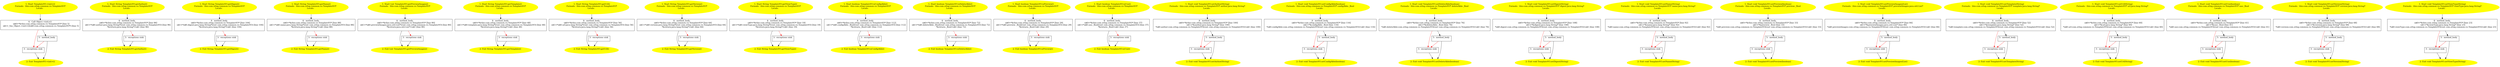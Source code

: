 /* @generated */
digraph cfg {
"com.zrlog.common.vo.TemplateVO.<init>().3a259d8df8ed66120a56e7217515ab5d_1" [label="1: Start TemplateVO.<init>()\nFormals:  this:com.zrlog.common.vo.TemplateVO*\nLocals:  \n  " color=yellow style=filled]
	

	 "com.zrlog.common.vo.TemplateVO.<init>().3a259d8df8ed66120a56e7217515ab5d_1" -> "com.zrlog.common.vo.TemplateVO.<init>().3a259d8df8ed66120a56e7217515ab5d_4" ;
"com.zrlog.common.vo.TemplateVO.<init>().3a259d8df8ed66120a56e7217515ab5d_2" [label="2: Exit TemplateVO.<init>() \n  " color=yellow style=filled]
	

"com.zrlog.common.vo.TemplateVO.<init>().3a259d8df8ed66120a56e7217515ab5d_3" [label="3:  exceptions sink \n  " shape="box"]
	

	 "com.zrlog.common.vo.TemplateVO.<init>().3a259d8df8ed66120a56e7217515ab5d_3" -> "com.zrlog.common.vo.TemplateVO.<init>().3a259d8df8ed66120a56e7217515ab5d_2" ;
"com.zrlog.common.vo.TemplateVO.<init>().3a259d8df8ed66120a56e7217515ab5d_4" [label="4:  Call Object.<init>() \n   n$0=*&this:com.zrlog.common.vo.TemplateVO* [line 5]\n  n$1=_fun_Object.<init>()(n$0:com.zrlog.common.vo.TemplateVO*) [line 5]\n " shape="box"]
	

	 "com.zrlog.common.vo.TemplateVO.<init>().3a259d8df8ed66120a56e7217515ab5d_4" -> "com.zrlog.common.vo.TemplateVO.<init>().3a259d8df8ed66120a56e7217515ab5d_5" ;
	 "com.zrlog.common.vo.TemplateVO.<init>().3a259d8df8ed66120a56e7217515ab5d_4" -> "com.zrlog.common.vo.TemplateVO.<init>().3a259d8df8ed66120a56e7217515ab5d_3" [color="red" ];
"com.zrlog.common.vo.TemplateVO.<init>().3a259d8df8ed66120a56e7217515ab5d_5" [label="5:  method_body \n  " shape="box"]
	

	 "com.zrlog.common.vo.TemplateVO.<init>().3a259d8df8ed66120a56e7217515ab5d_5" -> "com.zrlog.common.vo.TemplateVO.<init>().3a259d8df8ed66120a56e7217515ab5d_2" ;
	 "com.zrlog.common.vo.TemplateVO.<init>().3a259d8df8ed66120a56e7217515ab5d_5" -> "com.zrlog.common.vo.TemplateVO.<init>().3a259d8df8ed66120a56e7217515ab5d_3" [color="red" ];
"com.zrlog.common.vo.TemplateVO.getAuthor():java.lang.String.284ac2e93d14daba059a94240b2750c7_1" [label="1: Start String TemplateVO.getAuthor()\nFormals:  this:com.zrlog.common.vo.TemplateVO*\nLocals:  \n  " color=yellow style=filled]
	

	 "com.zrlog.common.vo.TemplateVO.getAuthor():java.lang.String.284ac2e93d14daba059a94240b2750c7_1" -> "com.zrlog.common.vo.TemplateVO.getAuthor():java.lang.String.284ac2e93d14daba059a94240b2750c7_4" ;
"com.zrlog.common.vo.TemplateVO.getAuthor():java.lang.String.284ac2e93d14daba059a94240b2750c7_2" [label="2: Exit String TemplateVO.getAuthor() \n  " color=yellow style=filled]
	

"com.zrlog.common.vo.TemplateVO.getAuthor():java.lang.String.284ac2e93d14daba059a94240b2750c7_3" [label="3:  exceptions sink \n  " shape="box"]
	

	 "com.zrlog.common.vo.TemplateVO.getAuthor():java.lang.String.284ac2e93d14daba059a94240b2750c7_3" -> "com.zrlog.common.vo.TemplateVO.getAuthor():java.lang.String.284ac2e93d14daba059a94240b2750c7_2" ;
"com.zrlog.common.vo.TemplateVO.getAuthor():java.lang.String.284ac2e93d14daba059a94240b2750c7_4" [label="4:  method_body \n   n$0=*&this:com.zrlog.common.vo.TemplateVO* [line 96]\n  n$1=*n$0.author:java.lang.String*(root com.zrlog.common.vo.TemplateVO) [line 96]\n  *&return:java.lang.String*=n$1 [line 96]\n " shape="box"]
	

	 "com.zrlog.common.vo.TemplateVO.getAuthor():java.lang.String.284ac2e93d14daba059a94240b2750c7_4" -> "com.zrlog.common.vo.TemplateVO.getAuthor():java.lang.String.284ac2e93d14daba059a94240b2750c7_2" ;
	 "com.zrlog.common.vo.TemplateVO.getAuthor():java.lang.String.284ac2e93d14daba059a94240b2750c7_4" -> "com.zrlog.common.vo.TemplateVO.getAuthor():java.lang.String.284ac2e93d14daba059a94240b2750c7_3" [color="red" ];
"com.zrlog.common.vo.TemplateVO.getDigest():java.lang.String.28df54e7f22c0b0d29af834fad982baf_1" [label="1: Start String TemplateVO.getDigest()\nFormals:  this:com.zrlog.common.vo.TemplateVO*\nLocals:  \n  " color=yellow style=filled]
	

	 "com.zrlog.common.vo.TemplateVO.getDigest():java.lang.String.28df54e7f22c0b0d29af834fad982baf_1" -> "com.zrlog.common.vo.TemplateVO.getDigest():java.lang.String.28df54e7f22c0b0d29af834fad982baf_4" ;
"com.zrlog.common.vo.TemplateVO.getDigest():java.lang.String.28df54e7f22c0b0d29af834fad982baf_2" [label="2: Exit String TemplateVO.getDigest() \n  " color=yellow style=filled]
	

"com.zrlog.common.vo.TemplateVO.getDigest():java.lang.String.28df54e7f22c0b0d29af834fad982baf_3" [label="3:  exceptions sink \n  " shape="box"]
	

	 "com.zrlog.common.vo.TemplateVO.getDigest():java.lang.String.28df54e7f22c0b0d29af834fad982baf_3" -> "com.zrlog.common.vo.TemplateVO.getDigest():java.lang.String.28df54e7f22c0b0d29af834fad982baf_2" ;
"com.zrlog.common.vo.TemplateVO.getDigest():java.lang.String.28df54e7f22c0b0d29af834fad982baf_4" [label="4:  method_body \n   n$0=*&this:com.zrlog.common.vo.TemplateVO* [line 104]\n  n$1=*n$0.digest:java.lang.String*(root com.zrlog.common.vo.TemplateVO) [line 104]\n  *&return:java.lang.String*=n$1 [line 104]\n " shape="box"]
	

	 "com.zrlog.common.vo.TemplateVO.getDigest():java.lang.String.28df54e7f22c0b0d29af834fad982baf_4" -> "com.zrlog.common.vo.TemplateVO.getDigest():java.lang.String.28df54e7f22c0b0d29af834fad982baf_2" ;
	 "com.zrlog.common.vo.TemplateVO.getDigest():java.lang.String.28df54e7f22c0b0d29af834fad982baf_4" -> "com.zrlog.common.vo.TemplateVO.getDigest():java.lang.String.28df54e7f22c0b0d29af834fad982baf_3" [color="red" ];
"com.zrlog.common.vo.TemplateVO.getName():java.lang.String.36a3f61635bb5705dab1af78afa155ba_1" [label="1: Start String TemplateVO.getName()\nFormals:  this:com.zrlog.common.vo.TemplateVO*\nLocals:  \n  " color=yellow style=filled]
	

	 "com.zrlog.common.vo.TemplateVO.getName():java.lang.String.36a3f61635bb5705dab1af78afa155ba_1" -> "com.zrlog.common.vo.TemplateVO.getName():java.lang.String.36a3f61635bb5705dab1af78afa155ba_4" ;
"com.zrlog.common.vo.TemplateVO.getName():java.lang.String.36a3f61635bb5705dab1af78afa155ba_2" [label="2: Exit String TemplateVO.getName() \n  " color=yellow style=filled]
	

"com.zrlog.common.vo.TemplateVO.getName():java.lang.String.36a3f61635bb5705dab1af78afa155ba_3" [label="3:  exceptions sink \n  " shape="box"]
	

	 "com.zrlog.common.vo.TemplateVO.getName():java.lang.String.36a3f61635bb5705dab1af78afa155ba_3" -> "com.zrlog.common.vo.TemplateVO.getName():java.lang.String.36a3f61635bb5705dab1af78afa155ba_2" ;
"com.zrlog.common.vo.TemplateVO.getName():java.lang.String.36a3f61635bb5705dab1af78afa155ba_4" [label="4:  method_body \n   n$0=*&this:com.zrlog.common.vo.TemplateVO* [line 88]\n  n$1=*n$0.name:java.lang.String*(root com.zrlog.common.vo.TemplateVO) [line 88]\n  *&return:java.lang.String*=n$1 [line 88]\n " shape="box"]
	

	 "com.zrlog.common.vo.TemplateVO.getName():java.lang.String.36a3f61635bb5705dab1af78afa155ba_4" -> "com.zrlog.common.vo.TemplateVO.getName():java.lang.String.36a3f61635bb5705dab1af78afa155ba_2" ;
	 "com.zrlog.common.vo.TemplateVO.getName():java.lang.String.36a3f61635bb5705dab1af78afa155ba_4" -> "com.zrlog.common.vo.TemplateVO.getName():java.lang.String.36a3f61635bb5705dab1af78afa155ba_3" [color="red" ];
"com.zrlog.common.vo.TemplateVO.getPreviewImages():java.util.List.f0194d79494c6e27aa56f4ebb6235213_1" [label="1: Start List TemplateVO.getPreviewImages()\nFormals:  this:com.zrlog.common.vo.TemplateVO*\nLocals:  \n  " color=yellow style=filled]
	

	 "com.zrlog.common.vo.TemplateVO.getPreviewImages():java.util.List.f0194d79494c6e27aa56f4ebb6235213_1" -> "com.zrlog.common.vo.TemplateVO.getPreviewImages():java.util.List.f0194d79494c6e27aa56f4ebb6235213_4" ;
"com.zrlog.common.vo.TemplateVO.getPreviewImages():java.util.List.f0194d79494c6e27aa56f4ebb6235213_2" [label="2: Exit List TemplateVO.getPreviewImages() \n  " color=yellow style=filled]
	

"com.zrlog.common.vo.TemplateVO.getPreviewImages():java.util.List.f0194d79494c6e27aa56f4ebb6235213_3" [label="3:  exceptions sink \n  " shape="box"]
	

	 "com.zrlog.common.vo.TemplateVO.getPreviewImages():java.util.List.f0194d79494c6e27aa56f4ebb6235213_3" -> "com.zrlog.common.vo.TemplateVO.getPreviewImages():java.util.List.f0194d79494c6e27aa56f4ebb6235213_2" ;
"com.zrlog.common.vo.TemplateVO.getPreviewImages():java.util.List.f0194d79494c6e27aa56f4ebb6235213_4" [label="4:  method_body \n   n$0=*&this:com.zrlog.common.vo.TemplateVO* [line 80]\n  n$1=*n$0.previewImages:java.util.List*(root com.zrlog.common.vo.TemplateVO) [line 80]\n  *&return:java.util.List*=n$1 [line 80]\n " shape="box"]
	

	 "com.zrlog.common.vo.TemplateVO.getPreviewImages():java.util.List.f0194d79494c6e27aa56f4ebb6235213_4" -> "com.zrlog.common.vo.TemplateVO.getPreviewImages():java.util.List.f0194d79494c6e27aa56f4ebb6235213_2" ;
	 "com.zrlog.common.vo.TemplateVO.getPreviewImages():java.util.List.f0194d79494c6e27aa56f4ebb6235213_4" -> "com.zrlog.common.vo.TemplateVO.getPreviewImages():java.util.List.f0194d79494c6e27aa56f4ebb6235213_3" [color="red" ];
"com.zrlog.common.vo.TemplateVO.getTemplate():java.lang.String.5f97819a8fc869848b0472c9c8f414c7_1" [label="1: Start String TemplateVO.getTemplate()\nFormals:  this:com.zrlog.common.vo.TemplateVO*\nLocals:  \n  " color=yellow style=filled]
	

	 "com.zrlog.common.vo.TemplateVO.getTemplate():java.lang.String.5f97819a8fc869848b0472c9c8f414c7_1" -> "com.zrlog.common.vo.TemplateVO.getTemplate():java.lang.String.5f97819a8fc869848b0472c9c8f414c7_4" ;
"com.zrlog.common.vo.TemplateVO.getTemplate():java.lang.String.5f97819a8fc869848b0472c9c8f414c7_2" [label="2: Exit String TemplateVO.getTemplate() \n  " color=yellow style=filled]
	

"com.zrlog.common.vo.TemplateVO.getTemplate():java.lang.String.5f97819a8fc869848b0472c9c8f414c7_3" [label="3:  exceptions sink \n  " shape="box"]
	

	 "com.zrlog.common.vo.TemplateVO.getTemplate():java.lang.String.5f97819a8fc869848b0472c9c8f414c7_3" -> "com.zrlog.common.vo.TemplateVO.getTemplate():java.lang.String.5f97819a8fc869848b0472c9c8f414c7_2" ;
"com.zrlog.common.vo.TemplateVO.getTemplate():java.lang.String.5f97819a8fc869848b0472c9c8f414c7_4" [label="4:  method_body \n   n$0=*&this:com.zrlog.common.vo.TemplateVO* [line 48]\n  n$1=*n$0.template:java.lang.String*(root com.zrlog.common.vo.TemplateVO) [line 48]\n  *&return:java.lang.String*=n$1 [line 48]\n " shape="box"]
	

	 "com.zrlog.common.vo.TemplateVO.getTemplate():java.lang.String.5f97819a8fc869848b0472c9c8f414c7_4" -> "com.zrlog.common.vo.TemplateVO.getTemplate():java.lang.String.5f97819a8fc869848b0472c9c8f414c7_2" ;
	 "com.zrlog.common.vo.TemplateVO.getTemplate():java.lang.String.5f97819a8fc869848b0472c9c8f414c7_4" -> "com.zrlog.common.vo.TemplateVO.getTemplate():java.lang.String.5f97819a8fc869848b0472c9c8f414c7_3" [color="red" ];
"com.zrlog.common.vo.TemplateVO.getUrl():java.lang.String.b069111ed5c14a835ef7084563a2be29_1" [label="1: Start String TemplateVO.getUrl()\nFormals:  this:com.zrlog.common.vo.TemplateVO*\nLocals:  \n  " color=yellow style=filled]
	

	 "com.zrlog.common.vo.TemplateVO.getUrl():java.lang.String.b069111ed5c14a835ef7084563a2be29_1" -> "com.zrlog.common.vo.TemplateVO.getUrl():java.lang.String.b069111ed5c14a835ef7084563a2be29_4" ;
"com.zrlog.common.vo.TemplateVO.getUrl():java.lang.String.b069111ed5c14a835ef7084563a2be29_2" [label="2: Exit String TemplateVO.getUrl() \n  " color=yellow style=filled]
	

"com.zrlog.common.vo.TemplateVO.getUrl():java.lang.String.b069111ed5c14a835ef7084563a2be29_3" [label="3:  exceptions sink \n  " shape="box"]
	

	 "com.zrlog.common.vo.TemplateVO.getUrl():java.lang.String.b069111ed5c14a835ef7084563a2be29_3" -> "com.zrlog.common.vo.TemplateVO.getUrl():java.lang.String.b069111ed5c14a835ef7084563a2be29_2" ;
"com.zrlog.common.vo.TemplateVO.getUrl():java.lang.String.b069111ed5c14a835ef7084563a2be29_4" [label="4:  method_body \n   n$0=*&this:com.zrlog.common.vo.TemplateVO* [line 56]\n  n$1=*n$0.url:java.lang.String*(root com.zrlog.common.vo.TemplateVO) [line 56]\n  *&return:java.lang.String*=n$1 [line 56]\n " shape="box"]
	

	 "com.zrlog.common.vo.TemplateVO.getUrl():java.lang.String.b069111ed5c14a835ef7084563a2be29_4" -> "com.zrlog.common.vo.TemplateVO.getUrl():java.lang.String.b069111ed5c14a835ef7084563a2be29_2" ;
	 "com.zrlog.common.vo.TemplateVO.getUrl():java.lang.String.b069111ed5c14a835ef7084563a2be29_4" -> "com.zrlog.common.vo.TemplateVO.getUrl():java.lang.String.b069111ed5c14a835ef7084563a2be29_3" [color="red" ];
"com.zrlog.common.vo.TemplateVO.getVersion():java.lang.String.88858aefc321a2ff56dfe006586cd236_1" [label="1: Start String TemplateVO.getVersion()\nFormals:  this:com.zrlog.common.vo.TemplateVO*\nLocals:  \n  " color=yellow style=filled]
	

	 "com.zrlog.common.vo.TemplateVO.getVersion():java.lang.String.88858aefc321a2ff56dfe006586cd236_1" -> "com.zrlog.common.vo.TemplateVO.getVersion():java.lang.String.88858aefc321a2ff56dfe006586cd236_4" ;
"com.zrlog.common.vo.TemplateVO.getVersion():java.lang.String.88858aefc321a2ff56dfe006586cd236_2" [label="2: Exit String TemplateVO.getVersion() \n  " color=yellow style=filled]
	

"com.zrlog.common.vo.TemplateVO.getVersion():java.lang.String.88858aefc321a2ff56dfe006586cd236_3" [label="3:  exceptions sink \n  " shape="box"]
	

	 "com.zrlog.common.vo.TemplateVO.getVersion():java.lang.String.88858aefc321a2ff56dfe006586cd236_3" -> "com.zrlog.common.vo.TemplateVO.getVersion():java.lang.String.88858aefc321a2ff56dfe006586cd236_2" ;
"com.zrlog.common.vo.TemplateVO.getVersion():java.lang.String.88858aefc321a2ff56dfe006586cd236_4" [label="4:  method_body \n   n$0=*&this:com.zrlog.common.vo.TemplateVO* [line 64]\n  n$1=*n$0.version:java.lang.String*(root com.zrlog.common.vo.TemplateVO) [line 64]\n  *&return:java.lang.String*=n$1 [line 64]\n " shape="box"]
	

	 "com.zrlog.common.vo.TemplateVO.getVersion():java.lang.String.88858aefc321a2ff56dfe006586cd236_4" -> "com.zrlog.common.vo.TemplateVO.getVersion():java.lang.String.88858aefc321a2ff56dfe006586cd236_2" ;
	 "com.zrlog.common.vo.TemplateVO.getVersion():java.lang.String.88858aefc321a2ff56dfe006586cd236_4" -> "com.zrlog.common.vo.TemplateVO.getVersion():java.lang.String.88858aefc321a2ff56dfe006586cd236_3" [color="red" ];
"com.zrlog.common.vo.TemplateVO.getViewType():java.lang.String.11edeb4ea926f43a53b7edd3bee38dd1_1" [label="1: Start String TemplateVO.getViewType()\nFormals:  this:com.zrlog.common.vo.TemplateVO*\nLocals:  \n  " color=yellow style=filled]
	

	 "com.zrlog.common.vo.TemplateVO.getViewType():java.lang.String.11edeb4ea926f43a53b7edd3bee38dd1_1" -> "com.zrlog.common.vo.TemplateVO.getViewType():java.lang.String.11edeb4ea926f43a53b7edd3bee38dd1_4" ;
"com.zrlog.common.vo.TemplateVO.getViewType():java.lang.String.11edeb4ea926f43a53b7edd3bee38dd1_2" [label="2: Exit String TemplateVO.getViewType() \n  " color=yellow style=filled]
	

"com.zrlog.common.vo.TemplateVO.getViewType():java.lang.String.11edeb4ea926f43a53b7edd3bee38dd1_3" [label="3:  exceptions sink \n  " shape="box"]
	

	 "com.zrlog.common.vo.TemplateVO.getViewType():java.lang.String.11edeb4ea926f43a53b7edd3bee38dd1_3" -> "com.zrlog.common.vo.TemplateVO.getViewType():java.lang.String.11edeb4ea926f43a53b7edd3bee38dd1_2" ;
"com.zrlog.common.vo.TemplateVO.getViewType():java.lang.String.11edeb4ea926f43a53b7edd3bee38dd1_4" [label="4:  method_body \n   n$0=*&this:com.zrlog.common.vo.TemplateVO* [line 19]\n  n$1=*n$0.viewType:java.lang.String*(root com.zrlog.common.vo.TemplateVO) [line 19]\n  *&return:java.lang.String*=n$1 [line 19]\n " shape="box"]
	

	 "com.zrlog.common.vo.TemplateVO.getViewType():java.lang.String.11edeb4ea926f43a53b7edd3bee38dd1_4" -> "com.zrlog.common.vo.TemplateVO.getViewType():java.lang.String.11edeb4ea926f43a53b7edd3bee38dd1_2" ;
	 "com.zrlog.common.vo.TemplateVO.getViewType():java.lang.String.11edeb4ea926f43a53b7edd3bee38dd1_4" -> "com.zrlog.common.vo.TemplateVO.getViewType():java.lang.String.11edeb4ea926f43a53b7edd3bee38dd1_3" [color="red" ];
"com.zrlog.common.vo.TemplateVO.isConfigAble():boolean.0c4d33dbbdee4f51d9f11504dbccc707_1" [label="1: Start boolean TemplateVO.isConfigAble()\nFormals:  this:com.zrlog.common.vo.TemplateVO*\nLocals:  \n  " color=yellow style=filled]
	

	 "com.zrlog.common.vo.TemplateVO.isConfigAble():boolean.0c4d33dbbdee4f51d9f11504dbccc707_1" -> "com.zrlog.common.vo.TemplateVO.isConfigAble():boolean.0c4d33dbbdee4f51d9f11504dbccc707_4" ;
"com.zrlog.common.vo.TemplateVO.isConfigAble():boolean.0c4d33dbbdee4f51d9f11504dbccc707_2" [label="2: Exit boolean TemplateVO.isConfigAble() \n  " color=yellow style=filled]
	

"com.zrlog.common.vo.TemplateVO.isConfigAble():boolean.0c4d33dbbdee4f51d9f11504dbccc707_3" [label="3:  exceptions sink \n  " shape="box"]
	

	 "com.zrlog.common.vo.TemplateVO.isConfigAble():boolean.0c4d33dbbdee4f51d9f11504dbccc707_3" -> "com.zrlog.common.vo.TemplateVO.isConfigAble():boolean.0c4d33dbbdee4f51d9f11504dbccc707_2" ;
"com.zrlog.common.vo.TemplateVO.isConfigAble():boolean.0c4d33dbbdee4f51d9f11504dbccc707_4" [label="4:  method_body \n   n$0=*&this:com.zrlog.common.vo.TemplateVO* [line 112]\n  n$1=*n$0.configAble:_Bool(root com.zrlog.common.vo.TemplateVO) [line 112]\n  *&return:_Bool=n$1 [line 112]\n " shape="box"]
	

	 "com.zrlog.common.vo.TemplateVO.isConfigAble():boolean.0c4d33dbbdee4f51d9f11504dbccc707_4" -> "com.zrlog.common.vo.TemplateVO.isConfigAble():boolean.0c4d33dbbdee4f51d9f11504dbccc707_2" ;
	 "com.zrlog.common.vo.TemplateVO.isConfigAble():boolean.0c4d33dbbdee4f51d9f11504dbccc707_4" -> "com.zrlog.common.vo.TemplateVO.isConfigAble():boolean.0c4d33dbbdee4f51d9f11504dbccc707_3" [color="red" ];
"com.zrlog.common.vo.TemplateVO.isDeleteAble():boolean.af7d5e37f24b384780c06c14c55c76b4_1" [label="1: Start boolean TemplateVO.isDeleteAble()\nFormals:  this:com.zrlog.common.vo.TemplateVO*\nLocals:  \n  " color=yellow style=filled]
	

	 "com.zrlog.common.vo.TemplateVO.isDeleteAble():boolean.af7d5e37f24b384780c06c14c55c76b4_1" -> "com.zrlog.common.vo.TemplateVO.isDeleteAble():boolean.af7d5e37f24b384780c06c14c55c76b4_4" ;
"com.zrlog.common.vo.TemplateVO.isDeleteAble():boolean.af7d5e37f24b384780c06c14c55c76b4_2" [label="2: Exit boolean TemplateVO.isDeleteAble() \n  " color=yellow style=filled]
	

"com.zrlog.common.vo.TemplateVO.isDeleteAble():boolean.af7d5e37f24b384780c06c14c55c76b4_3" [label="3:  exceptions sink \n  " shape="box"]
	

	 "com.zrlog.common.vo.TemplateVO.isDeleteAble():boolean.af7d5e37f24b384780c06c14c55c76b4_3" -> "com.zrlog.common.vo.TemplateVO.isDeleteAble():boolean.af7d5e37f24b384780c06c14c55c76b4_2" ;
"com.zrlog.common.vo.TemplateVO.isDeleteAble():boolean.af7d5e37f24b384780c06c14c55c76b4_4" [label="4:  method_body \n   n$0=*&this:com.zrlog.common.vo.TemplateVO* [line 72]\n  n$1=*n$0.deleteAble:_Bool(root com.zrlog.common.vo.TemplateVO) [line 72]\n  *&return:_Bool=n$1 [line 72]\n " shape="box"]
	

	 "com.zrlog.common.vo.TemplateVO.isDeleteAble():boolean.af7d5e37f24b384780c06c14c55c76b4_4" -> "com.zrlog.common.vo.TemplateVO.isDeleteAble():boolean.af7d5e37f24b384780c06c14c55c76b4_2" ;
	 "com.zrlog.common.vo.TemplateVO.isDeleteAble():boolean.af7d5e37f24b384780c06c14c55c76b4_4" -> "com.zrlog.common.vo.TemplateVO.isDeleteAble():boolean.af7d5e37f24b384780c06c14c55c76b4_3" [color="red" ];
"com.zrlog.common.vo.TemplateVO.isPreview():boolean.a3f1e7de34873d5f817d03dcd9c9ad42_1" [label="1: Start boolean TemplateVO.isPreview()\nFormals:  this:com.zrlog.common.vo.TemplateVO*\nLocals:  \n  " color=yellow style=filled]
	

	 "com.zrlog.common.vo.TemplateVO.isPreview():boolean.a3f1e7de34873d5f817d03dcd9c9ad42_1" -> "com.zrlog.common.vo.TemplateVO.isPreview():boolean.a3f1e7de34873d5f817d03dcd9c9ad42_4" ;
"com.zrlog.common.vo.TemplateVO.isPreview():boolean.a3f1e7de34873d5f817d03dcd9c9ad42_2" [label="2: Exit boolean TemplateVO.isPreview() \n  " color=yellow style=filled]
	

"com.zrlog.common.vo.TemplateVO.isPreview():boolean.a3f1e7de34873d5f817d03dcd9c9ad42_3" [label="3:  exceptions sink \n  " shape="box"]
	

	 "com.zrlog.common.vo.TemplateVO.isPreview():boolean.a3f1e7de34873d5f817d03dcd9c9ad42_3" -> "com.zrlog.common.vo.TemplateVO.isPreview():boolean.a3f1e7de34873d5f817d03dcd9c9ad42_2" ;
"com.zrlog.common.vo.TemplateVO.isPreview():boolean.a3f1e7de34873d5f817d03dcd9c9ad42_4" [label="4:  method_body \n   n$0=*&this:com.zrlog.common.vo.TemplateVO* [line 29]\n  n$1=*n$0.preview:_Bool(root com.zrlog.common.vo.TemplateVO) [line 29]\n  *&return:_Bool=n$1 [line 29]\n " shape="box"]
	

	 "com.zrlog.common.vo.TemplateVO.isPreview():boolean.a3f1e7de34873d5f817d03dcd9c9ad42_4" -> "com.zrlog.common.vo.TemplateVO.isPreview():boolean.a3f1e7de34873d5f817d03dcd9c9ad42_2" ;
	 "com.zrlog.common.vo.TemplateVO.isPreview():boolean.a3f1e7de34873d5f817d03dcd9c9ad42_4" -> "com.zrlog.common.vo.TemplateVO.isPreview():boolean.a3f1e7de34873d5f817d03dcd9c9ad42_3" [color="red" ];
"com.zrlog.common.vo.TemplateVO.isUse():boolean.4c3d13878e7c67df64500af2f467a6ff_1" [label="1: Start boolean TemplateVO.isUse()\nFormals:  this:com.zrlog.common.vo.TemplateVO*\nLocals:  \n  " color=yellow style=filled]
	

	 "com.zrlog.common.vo.TemplateVO.isUse():boolean.4c3d13878e7c67df64500af2f467a6ff_1" -> "com.zrlog.common.vo.TemplateVO.isUse():boolean.4c3d13878e7c67df64500af2f467a6ff_4" ;
"com.zrlog.common.vo.TemplateVO.isUse():boolean.4c3d13878e7c67df64500af2f467a6ff_2" [label="2: Exit boolean TemplateVO.isUse() \n  " color=yellow style=filled]
	

"com.zrlog.common.vo.TemplateVO.isUse():boolean.4c3d13878e7c67df64500af2f467a6ff_3" [label="3:  exceptions sink \n  " shape="box"]
	

	 "com.zrlog.common.vo.TemplateVO.isUse():boolean.4c3d13878e7c67df64500af2f467a6ff_3" -> "com.zrlog.common.vo.TemplateVO.isUse():boolean.4c3d13878e7c67df64500af2f467a6ff_2" ;
"com.zrlog.common.vo.TemplateVO.isUse():boolean.4c3d13878e7c67df64500af2f467a6ff_4" [label="4:  method_body \n   n$0=*&this:com.zrlog.common.vo.TemplateVO* [line 37]\n  n$1=*n$0.use:_Bool(root com.zrlog.common.vo.TemplateVO) [line 37]\n  *&return:_Bool=n$1 [line 37]\n " shape="box"]
	

	 "com.zrlog.common.vo.TemplateVO.isUse():boolean.4c3d13878e7c67df64500af2f467a6ff_4" -> "com.zrlog.common.vo.TemplateVO.isUse():boolean.4c3d13878e7c67df64500af2f467a6ff_2" ;
	 "com.zrlog.common.vo.TemplateVO.isUse():boolean.4c3d13878e7c67df64500af2f467a6ff_4" -> "com.zrlog.common.vo.TemplateVO.isUse():boolean.4c3d13878e7c67df64500af2f467a6ff_3" [color="red" ];
"com.zrlog.common.vo.TemplateVO.setAuthor(java.lang.String):void.f5e8b85a0a57098ce31b8280637bb3d7_1" [label="1: Start void TemplateVO.setAuthor(String)\nFormals:  this:com.zrlog.common.vo.TemplateVO* author:java.lang.String*\nLocals:  \n  " color=yellow style=filled]
	

	 "com.zrlog.common.vo.TemplateVO.setAuthor(java.lang.String):void.f5e8b85a0a57098ce31b8280637bb3d7_1" -> "com.zrlog.common.vo.TemplateVO.setAuthor(java.lang.String):void.f5e8b85a0a57098ce31b8280637bb3d7_4" ;
"com.zrlog.common.vo.TemplateVO.setAuthor(java.lang.String):void.f5e8b85a0a57098ce31b8280637bb3d7_2" [label="2: Exit void TemplateVO.setAuthor(String) \n  " color=yellow style=filled]
	

"com.zrlog.common.vo.TemplateVO.setAuthor(java.lang.String):void.f5e8b85a0a57098ce31b8280637bb3d7_3" [label="3:  exceptions sink \n  " shape="box"]
	

	 "com.zrlog.common.vo.TemplateVO.setAuthor(java.lang.String):void.f5e8b85a0a57098ce31b8280637bb3d7_3" -> "com.zrlog.common.vo.TemplateVO.setAuthor(java.lang.String):void.f5e8b85a0a57098ce31b8280637bb3d7_2" ;
"com.zrlog.common.vo.TemplateVO.setAuthor(java.lang.String):void.f5e8b85a0a57098ce31b8280637bb3d7_4" [label="4:  method_body \n   n$0=*&this:com.zrlog.common.vo.TemplateVO* [line 100]\n  n$1=*&author:java.lang.String* [line 100]\n  *n$0.author:com.zrlog.common.vo.TemplateVO(root com.zrlog.common.vo.TemplateVO)=n$1 [line 100]\n " shape="box"]
	

	 "com.zrlog.common.vo.TemplateVO.setAuthor(java.lang.String):void.f5e8b85a0a57098ce31b8280637bb3d7_4" -> "com.zrlog.common.vo.TemplateVO.setAuthor(java.lang.String):void.f5e8b85a0a57098ce31b8280637bb3d7_5" ;
	 "com.zrlog.common.vo.TemplateVO.setAuthor(java.lang.String):void.f5e8b85a0a57098ce31b8280637bb3d7_4" -> "com.zrlog.common.vo.TemplateVO.setAuthor(java.lang.String):void.f5e8b85a0a57098ce31b8280637bb3d7_3" [color="red" ];
"com.zrlog.common.vo.TemplateVO.setAuthor(java.lang.String):void.f5e8b85a0a57098ce31b8280637bb3d7_5" [label="5:  method_body \n  " shape="box"]
	

	 "com.zrlog.common.vo.TemplateVO.setAuthor(java.lang.String):void.f5e8b85a0a57098ce31b8280637bb3d7_5" -> "com.zrlog.common.vo.TemplateVO.setAuthor(java.lang.String):void.f5e8b85a0a57098ce31b8280637bb3d7_2" ;
	 "com.zrlog.common.vo.TemplateVO.setAuthor(java.lang.String):void.f5e8b85a0a57098ce31b8280637bb3d7_5" -> "com.zrlog.common.vo.TemplateVO.setAuthor(java.lang.String):void.f5e8b85a0a57098ce31b8280637bb3d7_3" [color="red" ];
"com.zrlog.common.vo.TemplateVO.setConfigAble(boolean):void.25e8b0d528922f3c9e56a81bc57d8918_1" [label="1: Start void TemplateVO.setConfigAble(boolean)\nFormals:  this:com.zrlog.common.vo.TemplateVO* configAble:_Bool\nLocals:  \n  " color=yellow style=filled]
	

	 "com.zrlog.common.vo.TemplateVO.setConfigAble(boolean):void.25e8b0d528922f3c9e56a81bc57d8918_1" -> "com.zrlog.common.vo.TemplateVO.setConfigAble(boolean):void.25e8b0d528922f3c9e56a81bc57d8918_4" ;
"com.zrlog.common.vo.TemplateVO.setConfigAble(boolean):void.25e8b0d528922f3c9e56a81bc57d8918_2" [label="2: Exit void TemplateVO.setConfigAble(boolean) \n  " color=yellow style=filled]
	

"com.zrlog.common.vo.TemplateVO.setConfigAble(boolean):void.25e8b0d528922f3c9e56a81bc57d8918_3" [label="3:  exceptions sink \n  " shape="box"]
	

	 "com.zrlog.common.vo.TemplateVO.setConfigAble(boolean):void.25e8b0d528922f3c9e56a81bc57d8918_3" -> "com.zrlog.common.vo.TemplateVO.setConfigAble(boolean):void.25e8b0d528922f3c9e56a81bc57d8918_2" ;
"com.zrlog.common.vo.TemplateVO.setConfigAble(boolean):void.25e8b0d528922f3c9e56a81bc57d8918_4" [label="4:  method_body \n   n$0=*&this:com.zrlog.common.vo.TemplateVO* [line 116]\n  n$1=*&configAble:_Bool [line 116]\n  *n$0.configAble:com.zrlog.common.vo.TemplateVO(root com.zrlog.common.vo.TemplateVO)=n$1 [line 116]\n " shape="box"]
	

	 "com.zrlog.common.vo.TemplateVO.setConfigAble(boolean):void.25e8b0d528922f3c9e56a81bc57d8918_4" -> "com.zrlog.common.vo.TemplateVO.setConfigAble(boolean):void.25e8b0d528922f3c9e56a81bc57d8918_5" ;
	 "com.zrlog.common.vo.TemplateVO.setConfigAble(boolean):void.25e8b0d528922f3c9e56a81bc57d8918_4" -> "com.zrlog.common.vo.TemplateVO.setConfigAble(boolean):void.25e8b0d528922f3c9e56a81bc57d8918_3" [color="red" ];
"com.zrlog.common.vo.TemplateVO.setConfigAble(boolean):void.25e8b0d528922f3c9e56a81bc57d8918_5" [label="5:  method_body \n  " shape="box"]
	

	 "com.zrlog.common.vo.TemplateVO.setConfigAble(boolean):void.25e8b0d528922f3c9e56a81bc57d8918_5" -> "com.zrlog.common.vo.TemplateVO.setConfigAble(boolean):void.25e8b0d528922f3c9e56a81bc57d8918_2" ;
	 "com.zrlog.common.vo.TemplateVO.setConfigAble(boolean):void.25e8b0d528922f3c9e56a81bc57d8918_5" -> "com.zrlog.common.vo.TemplateVO.setConfigAble(boolean):void.25e8b0d528922f3c9e56a81bc57d8918_3" [color="red" ];
"com.zrlog.common.vo.TemplateVO.setDeleteAble(boolean):void.873783b667723b336e6b24414fa97c9b_1" [label="1: Start void TemplateVO.setDeleteAble(boolean)\nFormals:  this:com.zrlog.common.vo.TemplateVO* deleteAble:_Bool\nLocals:  \n  " color=yellow style=filled]
	

	 "com.zrlog.common.vo.TemplateVO.setDeleteAble(boolean):void.873783b667723b336e6b24414fa97c9b_1" -> "com.zrlog.common.vo.TemplateVO.setDeleteAble(boolean):void.873783b667723b336e6b24414fa97c9b_4" ;
"com.zrlog.common.vo.TemplateVO.setDeleteAble(boolean):void.873783b667723b336e6b24414fa97c9b_2" [label="2: Exit void TemplateVO.setDeleteAble(boolean) \n  " color=yellow style=filled]
	

"com.zrlog.common.vo.TemplateVO.setDeleteAble(boolean):void.873783b667723b336e6b24414fa97c9b_3" [label="3:  exceptions sink \n  " shape="box"]
	

	 "com.zrlog.common.vo.TemplateVO.setDeleteAble(boolean):void.873783b667723b336e6b24414fa97c9b_3" -> "com.zrlog.common.vo.TemplateVO.setDeleteAble(boolean):void.873783b667723b336e6b24414fa97c9b_2" ;
"com.zrlog.common.vo.TemplateVO.setDeleteAble(boolean):void.873783b667723b336e6b24414fa97c9b_4" [label="4:  method_body \n   n$0=*&this:com.zrlog.common.vo.TemplateVO* [line 76]\n  n$1=*&deleteAble:_Bool [line 76]\n  *n$0.deleteAble:com.zrlog.common.vo.TemplateVO(root com.zrlog.common.vo.TemplateVO)=n$1 [line 76]\n " shape="box"]
	

	 "com.zrlog.common.vo.TemplateVO.setDeleteAble(boolean):void.873783b667723b336e6b24414fa97c9b_4" -> "com.zrlog.common.vo.TemplateVO.setDeleteAble(boolean):void.873783b667723b336e6b24414fa97c9b_5" ;
	 "com.zrlog.common.vo.TemplateVO.setDeleteAble(boolean):void.873783b667723b336e6b24414fa97c9b_4" -> "com.zrlog.common.vo.TemplateVO.setDeleteAble(boolean):void.873783b667723b336e6b24414fa97c9b_3" [color="red" ];
"com.zrlog.common.vo.TemplateVO.setDeleteAble(boolean):void.873783b667723b336e6b24414fa97c9b_5" [label="5:  method_body \n  " shape="box"]
	

	 "com.zrlog.common.vo.TemplateVO.setDeleteAble(boolean):void.873783b667723b336e6b24414fa97c9b_5" -> "com.zrlog.common.vo.TemplateVO.setDeleteAble(boolean):void.873783b667723b336e6b24414fa97c9b_2" ;
	 "com.zrlog.common.vo.TemplateVO.setDeleteAble(boolean):void.873783b667723b336e6b24414fa97c9b_5" -> "com.zrlog.common.vo.TemplateVO.setDeleteAble(boolean):void.873783b667723b336e6b24414fa97c9b_3" [color="red" ];
"com.zrlog.common.vo.TemplateVO.setDigest(java.lang.String):void.52fb776c826b8e2ddd8d018781188552_1" [label="1: Start void TemplateVO.setDigest(String)\nFormals:  this:com.zrlog.common.vo.TemplateVO* digest:java.lang.String*\nLocals:  \n  " color=yellow style=filled]
	

	 "com.zrlog.common.vo.TemplateVO.setDigest(java.lang.String):void.52fb776c826b8e2ddd8d018781188552_1" -> "com.zrlog.common.vo.TemplateVO.setDigest(java.lang.String):void.52fb776c826b8e2ddd8d018781188552_4" ;
"com.zrlog.common.vo.TemplateVO.setDigest(java.lang.String):void.52fb776c826b8e2ddd8d018781188552_2" [label="2: Exit void TemplateVO.setDigest(String) \n  " color=yellow style=filled]
	

"com.zrlog.common.vo.TemplateVO.setDigest(java.lang.String):void.52fb776c826b8e2ddd8d018781188552_3" [label="3:  exceptions sink \n  " shape="box"]
	

	 "com.zrlog.common.vo.TemplateVO.setDigest(java.lang.String):void.52fb776c826b8e2ddd8d018781188552_3" -> "com.zrlog.common.vo.TemplateVO.setDigest(java.lang.String):void.52fb776c826b8e2ddd8d018781188552_2" ;
"com.zrlog.common.vo.TemplateVO.setDigest(java.lang.String):void.52fb776c826b8e2ddd8d018781188552_4" [label="4:  method_body \n   n$0=*&this:com.zrlog.common.vo.TemplateVO* [line 108]\n  n$1=*&digest:java.lang.String* [line 108]\n  *n$0.digest:com.zrlog.common.vo.TemplateVO(root com.zrlog.common.vo.TemplateVO)=n$1 [line 108]\n " shape="box"]
	

	 "com.zrlog.common.vo.TemplateVO.setDigest(java.lang.String):void.52fb776c826b8e2ddd8d018781188552_4" -> "com.zrlog.common.vo.TemplateVO.setDigest(java.lang.String):void.52fb776c826b8e2ddd8d018781188552_5" ;
	 "com.zrlog.common.vo.TemplateVO.setDigest(java.lang.String):void.52fb776c826b8e2ddd8d018781188552_4" -> "com.zrlog.common.vo.TemplateVO.setDigest(java.lang.String):void.52fb776c826b8e2ddd8d018781188552_3" [color="red" ];
"com.zrlog.common.vo.TemplateVO.setDigest(java.lang.String):void.52fb776c826b8e2ddd8d018781188552_5" [label="5:  method_body \n  " shape="box"]
	

	 "com.zrlog.common.vo.TemplateVO.setDigest(java.lang.String):void.52fb776c826b8e2ddd8d018781188552_5" -> "com.zrlog.common.vo.TemplateVO.setDigest(java.lang.String):void.52fb776c826b8e2ddd8d018781188552_2" ;
	 "com.zrlog.common.vo.TemplateVO.setDigest(java.lang.String):void.52fb776c826b8e2ddd8d018781188552_5" -> "com.zrlog.common.vo.TemplateVO.setDigest(java.lang.String):void.52fb776c826b8e2ddd8d018781188552_3" [color="red" ];
"com.zrlog.common.vo.TemplateVO.setName(java.lang.String):void.ecc6d509cddf8cbb37d4db18cc64c983_1" [label="1: Start void TemplateVO.setName(String)\nFormals:  this:com.zrlog.common.vo.TemplateVO* name:java.lang.String*\nLocals:  \n  " color=yellow style=filled]
	

	 "com.zrlog.common.vo.TemplateVO.setName(java.lang.String):void.ecc6d509cddf8cbb37d4db18cc64c983_1" -> "com.zrlog.common.vo.TemplateVO.setName(java.lang.String):void.ecc6d509cddf8cbb37d4db18cc64c983_4" ;
"com.zrlog.common.vo.TemplateVO.setName(java.lang.String):void.ecc6d509cddf8cbb37d4db18cc64c983_2" [label="2: Exit void TemplateVO.setName(String) \n  " color=yellow style=filled]
	

"com.zrlog.common.vo.TemplateVO.setName(java.lang.String):void.ecc6d509cddf8cbb37d4db18cc64c983_3" [label="3:  exceptions sink \n  " shape="box"]
	

	 "com.zrlog.common.vo.TemplateVO.setName(java.lang.String):void.ecc6d509cddf8cbb37d4db18cc64c983_3" -> "com.zrlog.common.vo.TemplateVO.setName(java.lang.String):void.ecc6d509cddf8cbb37d4db18cc64c983_2" ;
"com.zrlog.common.vo.TemplateVO.setName(java.lang.String):void.ecc6d509cddf8cbb37d4db18cc64c983_4" [label="4:  method_body \n   n$0=*&this:com.zrlog.common.vo.TemplateVO* [line 92]\n  n$1=*&name:java.lang.String* [line 92]\n  *n$0.name:com.zrlog.common.vo.TemplateVO(root com.zrlog.common.vo.TemplateVO)=n$1 [line 92]\n " shape="box"]
	

	 "com.zrlog.common.vo.TemplateVO.setName(java.lang.String):void.ecc6d509cddf8cbb37d4db18cc64c983_4" -> "com.zrlog.common.vo.TemplateVO.setName(java.lang.String):void.ecc6d509cddf8cbb37d4db18cc64c983_5" ;
	 "com.zrlog.common.vo.TemplateVO.setName(java.lang.String):void.ecc6d509cddf8cbb37d4db18cc64c983_4" -> "com.zrlog.common.vo.TemplateVO.setName(java.lang.String):void.ecc6d509cddf8cbb37d4db18cc64c983_3" [color="red" ];
"com.zrlog.common.vo.TemplateVO.setName(java.lang.String):void.ecc6d509cddf8cbb37d4db18cc64c983_5" [label="5:  method_body \n  " shape="box"]
	

	 "com.zrlog.common.vo.TemplateVO.setName(java.lang.String):void.ecc6d509cddf8cbb37d4db18cc64c983_5" -> "com.zrlog.common.vo.TemplateVO.setName(java.lang.String):void.ecc6d509cddf8cbb37d4db18cc64c983_2" ;
	 "com.zrlog.common.vo.TemplateVO.setName(java.lang.String):void.ecc6d509cddf8cbb37d4db18cc64c983_5" -> "com.zrlog.common.vo.TemplateVO.setName(java.lang.String):void.ecc6d509cddf8cbb37d4db18cc64c983_3" [color="red" ];
"com.zrlog.common.vo.TemplateVO.setPreview(boolean):void.fcd2c5f8a12582d63f5e04e476275a0c_1" [label="1: Start void TemplateVO.setPreview(boolean)\nFormals:  this:com.zrlog.common.vo.TemplateVO* preview:_Bool\nLocals:  \n  " color=yellow style=filled]
	

	 "com.zrlog.common.vo.TemplateVO.setPreview(boolean):void.fcd2c5f8a12582d63f5e04e476275a0c_1" -> "com.zrlog.common.vo.TemplateVO.setPreview(boolean):void.fcd2c5f8a12582d63f5e04e476275a0c_4" ;
"com.zrlog.common.vo.TemplateVO.setPreview(boolean):void.fcd2c5f8a12582d63f5e04e476275a0c_2" [label="2: Exit void TemplateVO.setPreview(boolean) \n  " color=yellow style=filled]
	

"com.zrlog.common.vo.TemplateVO.setPreview(boolean):void.fcd2c5f8a12582d63f5e04e476275a0c_3" [label="3:  exceptions sink \n  " shape="box"]
	

	 "com.zrlog.common.vo.TemplateVO.setPreview(boolean):void.fcd2c5f8a12582d63f5e04e476275a0c_3" -> "com.zrlog.common.vo.TemplateVO.setPreview(boolean):void.fcd2c5f8a12582d63f5e04e476275a0c_2" ;
"com.zrlog.common.vo.TemplateVO.setPreview(boolean):void.fcd2c5f8a12582d63f5e04e476275a0c_4" [label="4:  method_body \n   n$0=*&this:com.zrlog.common.vo.TemplateVO* [line 33]\n  n$1=*&preview:_Bool [line 33]\n  *n$0.preview:com.zrlog.common.vo.TemplateVO(root com.zrlog.common.vo.TemplateVO)=n$1 [line 33]\n " shape="box"]
	

	 "com.zrlog.common.vo.TemplateVO.setPreview(boolean):void.fcd2c5f8a12582d63f5e04e476275a0c_4" -> "com.zrlog.common.vo.TemplateVO.setPreview(boolean):void.fcd2c5f8a12582d63f5e04e476275a0c_5" ;
	 "com.zrlog.common.vo.TemplateVO.setPreview(boolean):void.fcd2c5f8a12582d63f5e04e476275a0c_4" -> "com.zrlog.common.vo.TemplateVO.setPreview(boolean):void.fcd2c5f8a12582d63f5e04e476275a0c_3" [color="red" ];
"com.zrlog.common.vo.TemplateVO.setPreview(boolean):void.fcd2c5f8a12582d63f5e04e476275a0c_5" [label="5:  method_body \n  " shape="box"]
	

	 "com.zrlog.common.vo.TemplateVO.setPreview(boolean):void.fcd2c5f8a12582d63f5e04e476275a0c_5" -> "com.zrlog.common.vo.TemplateVO.setPreview(boolean):void.fcd2c5f8a12582d63f5e04e476275a0c_2" ;
	 "com.zrlog.common.vo.TemplateVO.setPreview(boolean):void.fcd2c5f8a12582d63f5e04e476275a0c_5" -> "com.zrlog.common.vo.TemplateVO.setPreview(boolean):void.fcd2c5f8a12582d63f5e04e476275a0c_3" [color="red" ];
"com.zrlog.common.vo.TemplateVO.setPreviewImages(java.util.List):void.a87b1bc7815ab9f193b97796fd6745fe_1" [label="1: Start void TemplateVO.setPreviewImages(List)\nFormals:  this:com.zrlog.common.vo.TemplateVO* previewImages:java.util.List*\nLocals:  \n  " color=yellow style=filled]
	

	 "com.zrlog.common.vo.TemplateVO.setPreviewImages(java.util.List):void.a87b1bc7815ab9f193b97796fd6745fe_1" -> "com.zrlog.common.vo.TemplateVO.setPreviewImages(java.util.List):void.a87b1bc7815ab9f193b97796fd6745fe_4" ;
"com.zrlog.common.vo.TemplateVO.setPreviewImages(java.util.List):void.a87b1bc7815ab9f193b97796fd6745fe_2" [label="2: Exit void TemplateVO.setPreviewImages(List) \n  " color=yellow style=filled]
	

"com.zrlog.common.vo.TemplateVO.setPreviewImages(java.util.List):void.a87b1bc7815ab9f193b97796fd6745fe_3" [label="3:  exceptions sink \n  " shape="box"]
	

	 "com.zrlog.common.vo.TemplateVO.setPreviewImages(java.util.List):void.a87b1bc7815ab9f193b97796fd6745fe_3" -> "com.zrlog.common.vo.TemplateVO.setPreviewImages(java.util.List):void.a87b1bc7815ab9f193b97796fd6745fe_2" ;
"com.zrlog.common.vo.TemplateVO.setPreviewImages(java.util.List):void.a87b1bc7815ab9f193b97796fd6745fe_4" [label="4:  method_body \n   n$0=*&this:com.zrlog.common.vo.TemplateVO* [line 84]\n  n$1=*&previewImages:java.util.List* [line 84]\n  *n$0.previewImages:com.zrlog.common.vo.TemplateVO(root com.zrlog.common.vo.TemplateVO)=n$1 [line 84]\n " shape="box"]
	

	 "com.zrlog.common.vo.TemplateVO.setPreviewImages(java.util.List):void.a87b1bc7815ab9f193b97796fd6745fe_4" -> "com.zrlog.common.vo.TemplateVO.setPreviewImages(java.util.List):void.a87b1bc7815ab9f193b97796fd6745fe_5" ;
	 "com.zrlog.common.vo.TemplateVO.setPreviewImages(java.util.List):void.a87b1bc7815ab9f193b97796fd6745fe_4" -> "com.zrlog.common.vo.TemplateVO.setPreviewImages(java.util.List):void.a87b1bc7815ab9f193b97796fd6745fe_3" [color="red" ];
"com.zrlog.common.vo.TemplateVO.setPreviewImages(java.util.List):void.a87b1bc7815ab9f193b97796fd6745fe_5" [label="5:  method_body \n  " shape="box"]
	

	 "com.zrlog.common.vo.TemplateVO.setPreviewImages(java.util.List):void.a87b1bc7815ab9f193b97796fd6745fe_5" -> "com.zrlog.common.vo.TemplateVO.setPreviewImages(java.util.List):void.a87b1bc7815ab9f193b97796fd6745fe_2" ;
	 "com.zrlog.common.vo.TemplateVO.setPreviewImages(java.util.List):void.a87b1bc7815ab9f193b97796fd6745fe_5" -> "com.zrlog.common.vo.TemplateVO.setPreviewImages(java.util.List):void.a87b1bc7815ab9f193b97796fd6745fe_3" [color="red" ];
"com.zrlog.common.vo.TemplateVO.setTemplate(java.lang.String):void.a7c63c13eb4a2e62047749dd4957b195_1" [label="1: Start void TemplateVO.setTemplate(String)\nFormals:  this:com.zrlog.common.vo.TemplateVO* template:java.lang.String*\nLocals:  \n  " color=yellow style=filled]
	

	 "com.zrlog.common.vo.TemplateVO.setTemplate(java.lang.String):void.a7c63c13eb4a2e62047749dd4957b195_1" -> "com.zrlog.common.vo.TemplateVO.setTemplate(java.lang.String):void.a7c63c13eb4a2e62047749dd4957b195_4" ;
"com.zrlog.common.vo.TemplateVO.setTemplate(java.lang.String):void.a7c63c13eb4a2e62047749dd4957b195_2" [label="2: Exit void TemplateVO.setTemplate(String) \n  " color=yellow style=filled]
	

"com.zrlog.common.vo.TemplateVO.setTemplate(java.lang.String):void.a7c63c13eb4a2e62047749dd4957b195_3" [label="3:  exceptions sink \n  " shape="box"]
	

	 "com.zrlog.common.vo.TemplateVO.setTemplate(java.lang.String):void.a7c63c13eb4a2e62047749dd4957b195_3" -> "com.zrlog.common.vo.TemplateVO.setTemplate(java.lang.String):void.a7c63c13eb4a2e62047749dd4957b195_2" ;
"com.zrlog.common.vo.TemplateVO.setTemplate(java.lang.String):void.a7c63c13eb4a2e62047749dd4957b195_4" [label="4:  method_body \n   n$0=*&this:com.zrlog.common.vo.TemplateVO* [line 52]\n  n$1=*&template:java.lang.String* [line 52]\n  *n$0.template:com.zrlog.common.vo.TemplateVO(root com.zrlog.common.vo.TemplateVO)=n$1 [line 52]\n " shape="box"]
	

	 "com.zrlog.common.vo.TemplateVO.setTemplate(java.lang.String):void.a7c63c13eb4a2e62047749dd4957b195_4" -> "com.zrlog.common.vo.TemplateVO.setTemplate(java.lang.String):void.a7c63c13eb4a2e62047749dd4957b195_5" ;
	 "com.zrlog.common.vo.TemplateVO.setTemplate(java.lang.String):void.a7c63c13eb4a2e62047749dd4957b195_4" -> "com.zrlog.common.vo.TemplateVO.setTemplate(java.lang.String):void.a7c63c13eb4a2e62047749dd4957b195_3" [color="red" ];
"com.zrlog.common.vo.TemplateVO.setTemplate(java.lang.String):void.a7c63c13eb4a2e62047749dd4957b195_5" [label="5:  method_body \n  " shape="box"]
	

	 "com.zrlog.common.vo.TemplateVO.setTemplate(java.lang.String):void.a7c63c13eb4a2e62047749dd4957b195_5" -> "com.zrlog.common.vo.TemplateVO.setTemplate(java.lang.String):void.a7c63c13eb4a2e62047749dd4957b195_2" ;
	 "com.zrlog.common.vo.TemplateVO.setTemplate(java.lang.String):void.a7c63c13eb4a2e62047749dd4957b195_5" -> "com.zrlog.common.vo.TemplateVO.setTemplate(java.lang.String):void.a7c63c13eb4a2e62047749dd4957b195_3" [color="red" ];
"com.zrlog.common.vo.TemplateVO.setUrl(java.lang.String):void.f5c4c26a8335e830579beb986ee5e7fb_1" [label="1: Start void TemplateVO.setUrl(String)\nFormals:  this:com.zrlog.common.vo.TemplateVO* url:java.lang.String*\nLocals:  \n  " color=yellow style=filled]
	

	 "com.zrlog.common.vo.TemplateVO.setUrl(java.lang.String):void.f5c4c26a8335e830579beb986ee5e7fb_1" -> "com.zrlog.common.vo.TemplateVO.setUrl(java.lang.String):void.f5c4c26a8335e830579beb986ee5e7fb_4" ;
"com.zrlog.common.vo.TemplateVO.setUrl(java.lang.String):void.f5c4c26a8335e830579beb986ee5e7fb_2" [label="2: Exit void TemplateVO.setUrl(String) \n  " color=yellow style=filled]
	

"com.zrlog.common.vo.TemplateVO.setUrl(java.lang.String):void.f5c4c26a8335e830579beb986ee5e7fb_3" [label="3:  exceptions sink \n  " shape="box"]
	

	 "com.zrlog.common.vo.TemplateVO.setUrl(java.lang.String):void.f5c4c26a8335e830579beb986ee5e7fb_3" -> "com.zrlog.common.vo.TemplateVO.setUrl(java.lang.String):void.f5c4c26a8335e830579beb986ee5e7fb_2" ;
"com.zrlog.common.vo.TemplateVO.setUrl(java.lang.String):void.f5c4c26a8335e830579beb986ee5e7fb_4" [label="4:  method_body \n   n$0=*&this:com.zrlog.common.vo.TemplateVO* [line 60]\n  n$1=*&url:java.lang.String* [line 60]\n  *n$0.url:com.zrlog.common.vo.TemplateVO(root com.zrlog.common.vo.TemplateVO)=n$1 [line 60]\n " shape="box"]
	

	 "com.zrlog.common.vo.TemplateVO.setUrl(java.lang.String):void.f5c4c26a8335e830579beb986ee5e7fb_4" -> "com.zrlog.common.vo.TemplateVO.setUrl(java.lang.String):void.f5c4c26a8335e830579beb986ee5e7fb_5" ;
	 "com.zrlog.common.vo.TemplateVO.setUrl(java.lang.String):void.f5c4c26a8335e830579beb986ee5e7fb_4" -> "com.zrlog.common.vo.TemplateVO.setUrl(java.lang.String):void.f5c4c26a8335e830579beb986ee5e7fb_3" [color="red" ];
"com.zrlog.common.vo.TemplateVO.setUrl(java.lang.String):void.f5c4c26a8335e830579beb986ee5e7fb_5" [label="5:  method_body \n  " shape="box"]
	

	 "com.zrlog.common.vo.TemplateVO.setUrl(java.lang.String):void.f5c4c26a8335e830579beb986ee5e7fb_5" -> "com.zrlog.common.vo.TemplateVO.setUrl(java.lang.String):void.f5c4c26a8335e830579beb986ee5e7fb_2" ;
	 "com.zrlog.common.vo.TemplateVO.setUrl(java.lang.String):void.f5c4c26a8335e830579beb986ee5e7fb_5" -> "com.zrlog.common.vo.TemplateVO.setUrl(java.lang.String):void.f5c4c26a8335e830579beb986ee5e7fb_3" [color="red" ];
"com.zrlog.common.vo.TemplateVO.setUse(boolean):void.00f582a2dd4c374634c7963b25f13810_1" [label="1: Start void TemplateVO.setUse(boolean)\nFormals:  this:com.zrlog.common.vo.TemplateVO* use:_Bool\nLocals:  \n  " color=yellow style=filled]
	

	 "com.zrlog.common.vo.TemplateVO.setUse(boolean):void.00f582a2dd4c374634c7963b25f13810_1" -> "com.zrlog.common.vo.TemplateVO.setUse(boolean):void.00f582a2dd4c374634c7963b25f13810_4" ;
"com.zrlog.common.vo.TemplateVO.setUse(boolean):void.00f582a2dd4c374634c7963b25f13810_2" [label="2: Exit void TemplateVO.setUse(boolean) \n  " color=yellow style=filled]
	

"com.zrlog.common.vo.TemplateVO.setUse(boolean):void.00f582a2dd4c374634c7963b25f13810_3" [label="3:  exceptions sink \n  " shape="box"]
	

	 "com.zrlog.common.vo.TemplateVO.setUse(boolean):void.00f582a2dd4c374634c7963b25f13810_3" -> "com.zrlog.common.vo.TemplateVO.setUse(boolean):void.00f582a2dd4c374634c7963b25f13810_2" ;
"com.zrlog.common.vo.TemplateVO.setUse(boolean):void.00f582a2dd4c374634c7963b25f13810_4" [label="4:  method_body \n   n$0=*&this:com.zrlog.common.vo.TemplateVO* [line 41]\n  n$1=*&use:_Bool [line 41]\n  *n$0.use:com.zrlog.common.vo.TemplateVO(root com.zrlog.common.vo.TemplateVO)=n$1 [line 41]\n " shape="box"]
	

	 "com.zrlog.common.vo.TemplateVO.setUse(boolean):void.00f582a2dd4c374634c7963b25f13810_4" -> "com.zrlog.common.vo.TemplateVO.setUse(boolean):void.00f582a2dd4c374634c7963b25f13810_5" ;
	 "com.zrlog.common.vo.TemplateVO.setUse(boolean):void.00f582a2dd4c374634c7963b25f13810_4" -> "com.zrlog.common.vo.TemplateVO.setUse(boolean):void.00f582a2dd4c374634c7963b25f13810_3" [color="red" ];
"com.zrlog.common.vo.TemplateVO.setUse(boolean):void.00f582a2dd4c374634c7963b25f13810_5" [label="5:  method_body \n  " shape="box"]
	

	 "com.zrlog.common.vo.TemplateVO.setUse(boolean):void.00f582a2dd4c374634c7963b25f13810_5" -> "com.zrlog.common.vo.TemplateVO.setUse(boolean):void.00f582a2dd4c374634c7963b25f13810_2" ;
	 "com.zrlog.common.vo.TemplateVO.setUse(boolean):void.00f582a2dd4c374634c7963b25f13810_5" -> "com.zrlog.common.vo.TemplateVO.setUse(boolean):void.00f582a2dd4c374634c7963b25f13810_3" [color="red" ];
"com.zrlog.common.vo.TemplateVO.setVersion(java.lang.String):void.ff372f578705884a097460811e6affcd_1" [label="1: Start void TemplateVO.setVersion(String)\nFormals:  this:com.zrlog.common.vo.TemplateVO* version:java.lang.String*\nLocals:  \n  " color=yellow style=filled]
	

	 "com.zrlog.common.vo.TemplateVO.setVersion(java.lang.String):void.ff372f578705884a097460811e6affcd_1" -> "com.zrlog.common.vo.TemplateVO.setVersion(java.lang.String):void.ff372f578705884a097460811e6affcd_4" ;
"com.zrlog.common.vo.TemplateVO.setVersion(java.lang.String):void.ff372f578705884a097460811e6affcd_2" [label="2: Exit void TemplateVO.setVersion(String) \n  " color=yellow style=filled]
	

"com.zrlog.common.vo.TemplateVO.setVersion(java.lang.String):void.ff372f578705884a097460811e6affcd_3" [label="3:  exceptions sink \n  " shape="box"]
	

	 "com.zrlog.common.vo.TemplateVO.setVersion(java.lang.String):void.ff372f578705884a097460811e6affcd_3" -> "com.zrlog.common.vo.TemplateVO.setVersion(java.lang.String):void.ff372f578705884a097460811e6affcd_2" ;
"com.zrlog.common.vo.TemplateVO.setVersion(java.lang.String):void.ff372f578705884a097460811e6affcd_4" [label="4:  method_body \n   n$0=*&this:com.zrlog.common.vo.TemplateVO* [line 68]\n  n$1=*&version:java.lang.String* [line 68]\n  *n$0.version:com.zrlog.common.vo.TemplateVO(root com.zrlog.common.vo.TemplateVO)=n$1 [line 68]\n " shape="box"]
	

	 "com.zrlog.common.vo.TemplateVO.setVersion(java.lang.String):void.ff372f578705884a097460811e6affcd_4" -> "com.zrlog.common.vo.TemplateVO.setVersion(java.lang.String):void.ff372f578705884a097460811e6affcd_5" ;
	 "com.zrlog.common.vo.TemplateVO.setVersion(java.lang.String):void.ff372f578705884a097460811e6affcd_4" -> "com.zrlog.common.vo.TemplateVO.setVersion(java.lang.String):void.ff372f578705884a097460811e6affcd_3" [color="red" ];
"com.zrlog.common.vo.TemplateVO.setVersion(java.lang.String):void.ff372f578705884a097460811e6affcd_5" [label="5:  method_body \n  " shape="box"]
	

	 "com.zrlog.common.vo.TemplateVO.setVersion(java.lang.String):void.ff372f578705884a097460811e6affcd_5" -> "com.zrlog.common.vo.TemplateVO.setVersion(java.lang.String):void.ff372f578705884a097460811e6affcd_2" ;
	 "com.zrlog.common.vo.TemplateVO.setVersion(java.lang.String):void.ff372f578705884a097460811e6affcd_5" -> "com.zrlog.common.vo.TemplateVO.setVersion(java.lang.String):void.ff372f578705884a097460811e6affcd_3" [color="red" ];
"com.zrlog.common.vo.TemplateVO.setViewType(java.lang.String):void.41db8c06eea6d516f9de16c2c6b1be68_1" [label="1: Start void TemplateVO.setViewType(String)\nFormals:  this:com.zrlog.common.vo.TemplateVO* viewType:java.lang.String*\nLocals:  \n  " color=yellow style=filled]
	

	 "com.zrlog.common.vo.TemplateVO.setViewType(java.lang.String):void.41db8c06eea6d516f9de16c2c6b1be68_1" -> "com.zrlog.common.vo.TemplateVO.setViewType(java.lang.String):void.41db8c06eea6d516f9de16c2c6b1be68_4" ;
"com.zrlog.common.vo.TemplateVO.setViewType(java.lang.String):void.41db8c06eea6d516f9de16c2c6b1be68_2" [label="2: Exit void TemplateVO.setViewType(String) \n  " color=yellow style=filled]
	

"com.zrlog.common.vo.TemplateVO.setViewType(java.lang.String):void.41db8c06eea6d516f9de16c2c6b1be68_3" [label="3:  exceptions sink \n  " shape="box"]
	

	 "com.zrlog.common.vo.TemplateVO.setViewType(java.lang.String):void.41db8c06eea6d516f9de16c2c6b1be68_3" -> "com.zrlog.common.vo.TemplateVO.setViewType(java.lang.String):void.41db8c06eea6d516f9de16c2c6b1be68_2" ;
"com.zrlog.common.vo.TemplateVO.setViewType(java.lang.String):void.41db8c06eea6d516f9de16c2c6b1be68_4" [label="4:  method_body \n   n$0=*&this:com.zrlog.common.vo.TemplateVO* [line 23]\n  n$1=*&viewType:java.lang.String* [line 23]\n  *n$0.viewType:com.zrlog.common.vo.TemplateVO(root com.zrlog.common.vo.TemplateVO)=n$1 [line 23]\n " shape="box"]
	

	 "com.zrlog.common.vo.TemplateVO.setViewType(java.lang.String):void.41db8c06eea6d516f9de16c2c6b1be68_4" -> "com.zrlog.common.vo.TemplateVO.setViewType(java.lang.String):void.41db8c06eea6d516f9de16c2c6b1be68_5" ;
	 "com.zrlog.common.vo.TemplateVO.setViewType(java.lang.String):void.41db8c06eea6d516f9de16c2c6b1be68_4" -> "com.zrlog.common.vo.TemplateVO.setViewType(java.lang.String):void.41db8c06eea6d516f9de16c2c6b1be68_3" [color="red" ];
"com.zrlog.common.vo.TemplateVO.setViewType(java.lang.String):void.41db8c06eea6d516f9de16c2c6b1be68_5" [label="5:  method_body \n  " shape="box"]
	

	 "com.zrlog.common.vo.TemplateVO.setViewType(java.lang.String):void.41db8c06eea6d516f9de16c2c6b1be68_5" -> "com.zrlog.common.vo.TemplateVO.setViewType(java.lang.String):void.41db8c06eea6d516f9de16c2c6b1be68_2" ;
	 "com.zrlog.common.vo.TemplateVO.setViewType(java.lang.String):void.41db8c06eea6d516f9de16c2c6b1be68_5" -> "com.zrlog.common.vo.TemplateVO.setViewType(java.lang.String):void.41db8c06eea6d516f9de16c2c6b1be68_3" [color="red" ];
}
